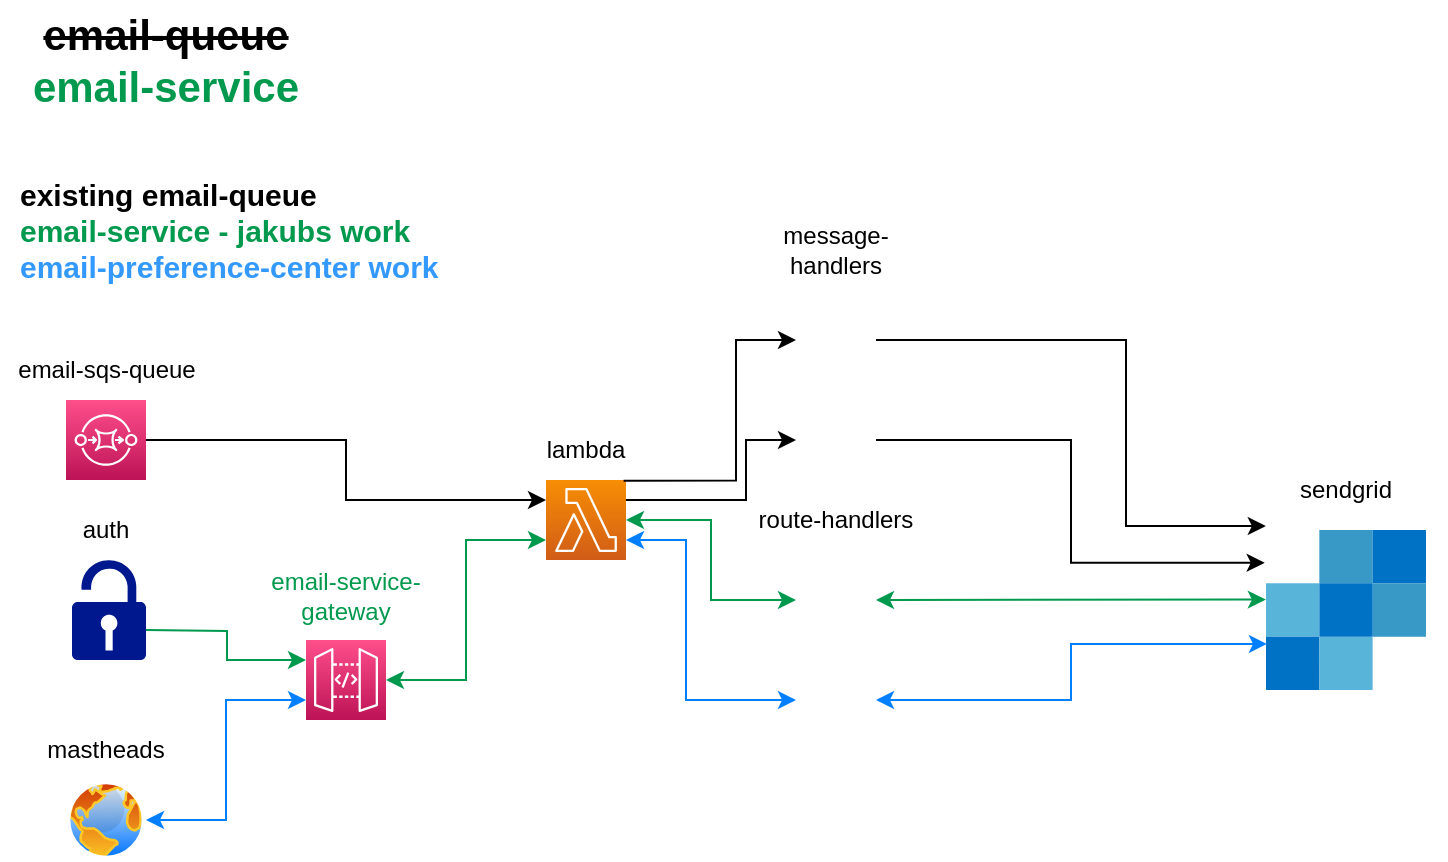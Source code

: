 <mxfile version="19.0.1" type="github">
  <diagram id="DJY0Mr7dxSUuWpH9l4sK" name="Page-1">
    <mxGraphModel dx="1359" dy="764" grid="1" gridSize="10" guides="1" tooltips="1" connect="1" arrows="1" fold="1" page="1" pageScale="1" pageWidth="850" pageHeight="1100" math="0" shadow="0">
      <root>
        <mxCell id="0" />
        <mxCell id="1" parent="0" />
        <mxCell id="3bbdTDh3zmlM17raPETA-1" value="" style="sketch=0;points=[[0,0,0],[0.25,0,0],[0.5,0,0],[0.75,0,0],[1,0,0],[0,1,0],[0.25,1,0],[0.5,1,0],[0.75,1,0],[1,1,0],[0,0.25,0],[0,0.5,0],[0,0.75,0],[1,0.25,0],[1,0.5,0],[1,0.75,0]];outlineConnect=0;fontColor=#232F3E;gradientColor=#FF4F8B;gradientDirection=north;fillColor=#BC1356;strokeColor=#ffffff;dashed=0;verticalLabelPosition=bottom;verticalAlign=top;align=center;html=1;fontSize=12;fontStyle=0;aspect=fixed;shape=mxgraph.aws4.resourceIcon;resIcon=mxgraph.aws4.sqs;" vertex="1" parent="1">
          <mxGeometry x="40" y="360" width="40" height="40" as="geometry" />
        </mxCell>
        <mxCell id="3bbdTDh3zmlM17raPETA-3" value="" style="endArrow=classic;html=1;rounded=0;exitX=1;exitY=0.5;exitDx=0;exitDy=0;exitPerimeter=0;entryX=0;entryY=0.25;entryDx=0;entryDy=0;entryPerimeter=0;edgeStyle=orthogonalEdgeStyle;" edge="1" parent="1" source="3bbdTDh3zmlM17raPETA-1" target="3bbdTDh3zmlM17raPETA-4">
          <mxGeometry width="50" height="50" relative="1" as="geometry">
            <mxPoint x="420" y="490" as="sourcePoint" />
            <mxPoint x="160" y="380" as="targetPoint" />
          </mxGeometry>
        </mxCell>
        <mxCell id="3bbdTDh3zmlM17raPETA-4" value="" style="sketch=0;points=[[0,0,0],[0.25,0,0],[0.5,0,0],[0.75,0,0],[1,0,0],[0,1,0],[0.25,1,0],[0.5,1,0],[0.75,1,0],[1,1,0],[0,0.25,0],[0,0.5,0],[0,0.75,0],[1,0.25,0],[1,0.5,0],[1,0.75,0]];outlineConnect=0;fontColor=#232F3E;gradientColor=#F78E04;gradientDirection=north;fillColor=#D05C17;strokeColor=#ffffff;dashed=0;verticalLabelPosition=bottom;verticalAlign=top;align=center;html=1;fontSize=12;fontStyle=0;aspect=fixed;shape=mxgraph.aws4.resourceIcon;resIcon=mxgraph.aws4.lambda;" vertex="1" parent="1">
          <mxGeometry x="280" y="400" width="40" height="40" as="geometry" />
        </mxCell>
        <mxCell id="3bbdTDh3zmlM17raPETA-5" value="email-sqs-queue" style="text;html=1;strokeColor=none;fillColor=none;align=center;verticalAlign=middle;whiteSpace=wrap;rounded=0;" vertex="1" parent="1">
          <mxGeometry x="7.5" y="330" width="105" height="30" as="geometry" />
        </mxCell>
        <mxCell id="3bbdTDh3zmlM17raPETA-6" value="&lt;strike style=&quot;font-size: 21px;&quot;&gt;email-queue&lt;/strike&gt;&lt;br style=&quot;font-size: 21px;&quot;&gt;&lt;font color=&quot;#00994d&quot; style=&quot;font-size: 21px;&quot;&gt;email-service&lt;/font&gt;" style="text;html=1;strokeColor=none;fillColor=none;align=center;verticalAlign=middle;whiteSpace=wrap;rounded=0;fontSize=21;fontStyle=1" vertex="1" parent="1">
          <mxGeometry x="7.5" y="160" width="163.5" height="60" as="geometry" />
        </mxCell>
        <mxCell id="3bbdTDh3zmlM17raPETA-7" value="" style="sketch=0;points=[[0,0,0],[0.25,0,0],[0.5,0,0],[0.75,0,0],[1,0,0],[0,1,0],[0.25,1,0],[0.5,1,0],[0.75,1,0],[1,1,0],[0,0.25,0],[0,0.5,0],[0,0.75,0],[1,0.25,0],[1,0.5,0],[1,0.75,0]];outlineConnect=0;fontColor=#232F3E;gradientColor=#FF4F8B;gradientDirection=north;fillColor=#BC1356;strokeColor=#ffffff;verticalLabelPosition=bottom;verticalAlign=top;align=center;html=1;fontSize=12;fontStyle=0;aspect=fixed;shape=mxgraph.aws4.resourceIcon;resIcon=mxgraph.aws4.api_gateway;strokeWidth=11;shadow=0;" vertex="1" parent="1">
          <mxGeometry x="160" y="480" width="40" height="40" as="geometry" />
        </mxCell>
        <mxCell id="3bbdTDh3zmlM17raPETA-8" value="" style="sketch=0;aspect=fixed;pointerEvents=1;shadow=0;dashed=0;html=1;strokeColor=none;labelPosition=center;verticalLabelPosition=bottom;verticalAlign=top;align=center;fillColor=#00188D;shape=mxgraph.mscae.enterprise.lock_unlocked;fontColor=#00994D;" vertex="1" parent="1">
          <mxGeometry x="43" y="440" width="37" height="50" as="geometry" />
        </mxCell>
        <mxCell id="3bbdTDh3zmlM17raPETA-9" value="auth" style="text;html=1;strokeColor=none;fillColor=none;align=center;verticalAlign=middle;whiteSpace=wrap;rounded=0;" vertex="1" parent="1">
          <mxGeometry x="15" y="410" width="90" height="30" as="geometry" />
        </mxCell>
        <mxCell id="3bbdTDh3zmlM17raPETA-10" value="&lt;font color=&quot;#00994d&quot;&gt;email-service-gateway&lt;/font&gt;" style="text;html=1;strokeColor=none;fillColor=none;align=center;verticalAlign=middle;whiteSpace=wrap;rounded=0;" vertex="1" parent="1">
          <mxGeometry x="135" y="440" width="90" height="35" as="geometry" />
        </mxCell>
        <mxCell id="3bbdTDh3zmlM17raPETA-11" value="" style="aspect=fixed;perimeter=ellipsePerimeter;html=1;align=center;shadow=0;dashed=0;spacingTop=3;image;image=img/lib/active_directory/internet_globe.svg;sketch=0;fontColor=#00994D;strokeColor=#009900;strokeWidth=11;" vertex="1" parent="1">
          <mxGeometry x="40" y="550" width="40" height="40" as="geometry" />
        </mxCell>
        <mxCell id="3bbdTDh3zmlM17raPETA-12" value="mastheads" style="text;html=1;strokeColor=none;fillColor=none;align=center;verticalAlign=middle;whiteSpace=wrap;rounded=0;" vertex="1" parent="1">
          <mxGeometry x="15" y="520" width="90" height="30" as="geometry" />
        </mxCell>
        <mxCell id="3bbdTDh3zmlM17raPETA-14" value="" style="endArrow=classic;html=1;rounded=0;fontColor=#00994D;entryX=0;entryY=0.25;entryDx=0;entryDy=0;entryPerimeter=0;edgeStyle=orthogonalEdgeStyle;strokeColor=#00994D;" edge="1" parent="1" target="3bbdTDh3zmlM17raPETA-7">
          <mxGeometry width="50" height="50" relative="1" as="geometry">
            <mxPoint x="80" y="475" as="sourcePoint" />
            <mxPoint x="130" y="425" as="targetPoint" />
          </mxGeometry>
        </mxCell>
        <mxCell id="3bbdTDh3zmlM17raPETA-16" value="" style="endArrow=classic;startArrow=classic;html=1;rounded=0;fontColor=#00994D;strokeColor=#007FFF;exitX=1;exitY=0.5;exitDx=0;exitDy=0;entryX=0;entryY=0.75;entryDx=0;entryDy=0;entryPerimeter=0;edgeStyle=orthogonalEdgeStyle;" edge="1" parent="1" source="3bbdTDh3zmlM17raPETA-11" target="3bbdTDh3zmlM17raPETA-7">
          <mxGeometry width="50" height="50" relative="1" as="geometry">
            <mxPoint x="400" y="480" as="sourcePoint" />
            <mxPoint x="450" y="430" as="targetPoint" />
          </mxGeometry>
        </mxCell>
        <mxCell id="3bbdTDh3zmlM17raPETA-17" value="" style="endArrow=classic;startArrow=classic;html=1;rounded=0;fontColor=#00994D;strokeColor=#00994D;exitX=1;exitY=0.5;exitDx=0;exitDy=0;exitPerimeter=0;entryX=0;entryY=0.75;entryDx=0;entryDy=0;entryPerimeter=0;edgeStyle=orthogonalEdgeStyle;" edge="1" parent="1" source="3bbdTDh3zmlM17raPETA-7" target="3bbdTDh3zmlM17raPETA-4">
          <mxGeometry width="50" height="50" relative="1" as="geometry">
            <mxPoint x="400" y="480" as="sourcePoint" />
            <mxPoint x="450" y="430" as="targetPoint" />
          </mxGeometry>
        </mxCell>
        <mxCell id="3bbdTDh3zmlM17raPETA-18" value="" style="shape=image;html=1;verticalAlign=top;verticalLabelPosition=bottom;labelBackgroundColor=#ffffff;imageAspect=0;aspect=fixed;image=https://cdn1.iconfinder.com/data/icons/ionicons-fill-vol-2/512/logo-javascript-128.png;shadow=0;sketch=0;fontSize=21;fontColor=#00994D;strokeColor=#009900;strokeWidth=11;" vertex="1" parent="1">
          <mxGeometry x="405" y="310" width="40" height="40" as="geometry" />
        </mxCell>
        <mxCell id="3bbdTDh3zmlM17raPETA-19" value="lambda" style="text;html=1;strokeColor=none;fillColor=none;align=center;verticalAlign=middle;whiteSpace=wrap;rounded=0;" vertex="1" parent="1">
          <mxGeometry x="255" y="370" width="90" height="30" as="geometry" />
        </mxCell>
        <mxCell id="3bbdTDh3zmlM17raPETA-20" value="" style="shape=image;html=1;verticalAlign=top;verticalLabelPosition=bottom;labelBackgroundColor=#ffffff;imageAspect=0;aspect=fixed;image=https://cdn1.iconfinder.com/data/icons/ionicons-fill-vol-2/512/logo-javascript-128.png;shadow=0;sketch=0;fontSize=21;fontColor=#00994D;strokeColor=#009900;strokeWidth=11;" vertex="1" parent="1">
          <mxGeometry x="405" y="360" width="40" height="40" as="geometry" />
        </mxCell>
        <mxCell id="3bbdTDh3zmlM17raPETA-21" value="" style="shape=image;html=1;verticalAlign=top;verticalLabelPosition=bottom;labelBackgroundColor=#ffffff;imageAspect=0;aspect=fixed;image=https://cdn1.iconfinder.com/data/icons/ionicons-fill-vol-2/512/logo-javascript-128.png;shadow=0;sketch=0;fontSize=21;fontColor=#00994D;strokeColor=#009900;strokeWidth=11;" vertex="1" parent="1">
          <mxGeometry x="405" y="440" width="40" height="40" as="geometry" />
        </mxCell>
        <mxCell id="3bbdTDh3zmlM17raPETA-22" value="" style="shape=image;html=1;verticalAlign=top;verticalLabelPosition=bottom;labelBackgroundColor=#ffffff;imageAspect=0;aspect=fixed;image=https://cdn1.iconfinder.com/data/icons/ionicons-fill-vol-2/512/logo-javascript-128.png;shadow=0;sketch=0;fontSize=21;fontColor=#00994D;strokeColor=#009900;strokeWidth=11;" vertex="1" parent="1">
          <mxGeometry x="405" y="490" width="40" height="40" as="geometry" />
        </mxCell>
        <mxCell id="3bbdTDh3zmlM17raPETA-25" value="" style="sketch=0;aspect=fixed;html=1;points=[];align=center;image;fontSize=12;image=img/lib/mscae/SendGrid_Accounts.svg;shadow=0;fontColor=#00994D;strokeColor=#009900;strokeWidth=11;" vertex="1" parent="1">
          <mxGeometry x="640" y="425" width="80" height="80" as="geometry" />
        </mxCell>
        <mxCell id="3bbdTDh3zmlM17raPETA-26" value="sendgrid" style="text;html=1;strokeColor=none;fillColor=none;align=center;verticalAlign=middle;whiteSpace=wrap;rounded=0;" vertex="1" parent="1">
          <mxGeometry x="630" y="390" width="100" height="30" as="geometry" />
        </mxCell>
        <mxCell id="3bbdTDh3zmlM17raPETA-27" value="message-handlers" style="text;html=1;strokeColor=none;fillColor=none;align=center;verticalAlign=middle;whiteSpace=wrap;rounded=0;" vertex="1" parent="1">
          <mxGeometry x="380" y="270" width="90" height="30" as="geometry" />
        </mxCell>
        <mxCell id="3bbdTDh3zmlM17raPETA-28" value="route-handlers" style="text;html=1;strokeColor=none;fillColor=none;align=center;verticalAlign=middle;whiteSpace=wrap;rounded=0;" vertex="1" parent="1">
          <mxGeometry x="380" y="405" width="90" height="30" as="geometry" />
        </mxCell>
        <mxCell id="3bbdTDh3zmlM17raPETA-29" value="" style="endArrow=classic;html=1;rounded=0;fontSize=21;fontColor=#00994D;strokeColor=#000000;exitX=0.709;exitY=1.011;exitDx=0;exitDy=0;exitPerimeter=0;entryX=0;entryY=0.5;entryDx=0;entryDy=0;edgeStyle=orthogonalEdgeStyle;" edge="1" parent="1" source="3bbdTDh3zmlM17raPETA-19" target="3bbdTDh3zmlM17raPETA-18">
          <mxGeometry width="50" height="50" relative="1" as="geometry">
            <mxPoint x="580" y="380" as="sourcePoint" />
            <mxPoint x="630" y="330" as="targetPoint" />
            <Array as="points">
              <mxPoint x="375" y="400" />
              <mxPoint x="375" y="330" />
            </Array>
          </mxGeometry>
        </mxCell>
        <mxCell id="3bbdTDh3zmlM17raPETA-31" value="" style="endArrow=classic;html=1;rounded=0;fontSize=21;fontColor=#00994D;strokeColor=#000000;exitX=1;exitY=0.25;exitDx=0;exitDy=0;exitPerimeter=0;entryX=0;entryY=0.5;entryDx=0;entryDy=0;edgeStyle=orthogonalEdgeStyle;" edge="1" parent="1" source="3bbdTDh3zmlM17raPETA-4" target="3bbdTDh3zmlM17raPETA-20">
          <mxGeometry width="50" height="50" relative="1" as="geometry">
            <mxPoint x="580" y="390" as="sourcePoint" />
            <mxPoint x="630" y="340" as="targetPoint" />
            <Array as="points">
              <mxPoint x="380" y="410" />
              <mxPoint x="380" y="380" />
            </Array>
          </mxGeometry>
        </mxCell>
        <mxCell id="3bbdTDh3zmlM17raPETA-32" value="" style="endArrow=classic;startArrow=classic;html=1;rounded=0;fontSize=21;fontColor=#00994D;strokeColor=#00994D;exitX=1;exitY=0.5;exitDx=0;exitDy=0;exitPerimeter=0;entryX=0;entryY=0.5;entryDx=0;entryDy=0;edgeStyle=orthogonalEdgeStyle;" edge="1" parent="1" source="3bbdTDh3zmlM17raPETA-4" target="3bbdTDh3zmlM17raPETA-21">
          <mxGeometry width="50" height="50" relative="1" as="geometry">
            <mxPoint x="580" y="390" as="sourcePoint" />
            <mxPoint x="630" y="340" as="targetPoint" />
          </mxGeometry>
        </mxCell>
        <mxCell id="3bbdTDh3zmlM17raPETA-33" value="" style="endArrow=classic;startArrow=classic;html=1;rounded=0;fontSize=21;fontColor=#00994D;strokeColor=#007FFF;exitX=1;exitY=0.75;exitDx=0;exitDy=0;exitPerimeter=0;entryX=0;entryY=0.5;entryDx=0;entryDy=0;edgeStyle=orthogonalEdgeStyle;" edge="1" parent="1" source="3bbdTDh3zmlM17raPETA-4" target="3bbdTDh3zmlM17raPETA-22">
          <mxGeometry width="50" height="50" relative="1" as="geometry">
            <mxPoint x="580" y="390" as="sourcePoint" />
            <mxPoint x="630" y="340" as="targetPoint" />
            <Array as="points">
              <mxPoint x="350" y="430" />
              <mxPoint x="350" y="510" />
            </Array>
          </mxGeometry>
        </mxCell>
        <mxCell id="3bbdTDh3zmlM17raPETA-34" value="" style="endArrow=classic;startArrow=classic;html=1;rounded=0;fontSize=21;fontColor=#00994D;strokeColor=#00994D;entryX=-0.001;entryY=0.435;entryDx=0;entryDy=0;entryPerimeter=0;" edge="1" parent="1" source="3bbdTDh3zmlM17raPETA-21" target="3bbdTDh3zmlM17raPETA-25">
          <mxGeometry width="50" height="50" relative="1" as="geometry">
            <mxPoint x="580" y="390" as="sourcePoint" />
            <mxPoint x="630" y="340" as="targetPoint" />
          </mxGeometry>
        </mxCell>
        <mxCell id="3bbdTDh3zmlM17raPETA-35" value="" style="endArrow=classic;startArrow=classic;html=1;rounded=0;fontSize=21;fontColor=#00994D;strokeColor=#007FFF;exitX=1;exitY=0.5;exitDx=0;exitDy=0;entryX=0.006;entryY=0.712;entryDx=0;entryDy=0;entryPerimeter=0;edgeStyle=orthogonalEdgeStyle;" edge="1" parent="1" source="3bbdTDh3zmlM17raPETA-22" target="3bbdTDh3zmlM17raPETA-25">
          <mxGeometry width="50" height="50" relative="1" as="geometry">
            <mxPoint x="580" y="390" as="sourcePoint" />
            <mxPoint x="630" y="340" as="targetPoint" />
          </mxGeometry>
        </mxCell>
        <mxCell id="3bbdTDh3zmlM17raPETA-38" value="&lt;font style=&quot;font-size: 15px;&quot;&gt;existing email-queue&lt;br&gt;&lt;/font&gt;&lt;font style=&quot;font-size: 15px;&quot;&gt;&lt;font color=&quot;#00994d&quot;&gt;email-service - jakubs work&lt;/font&gt;&lt;br&gt;&lt;font color=&quot;#3399ff&quot;&gt;email-preference-center work&lt;/font&gt;&lt;br&gt;&lt;/font&gt;" style="text;html=1;strokeColor=none;fillColor=none;align=left;verticalAlign=middle;whiteSpace=wrap;rounded=0;fontSize=15;fontStyle=1" vertex="1" parent="1">
          <mxGeometry x="15" y="230" width="280" height="90" as="geometry" />
        </mxCell>
        <mxCell id="3bbdTDh3zmlM17raPETA-39" value="" style="endArrow=classic;html=1;rounded=0;fontSize=15;fontColor=#00994D;strokeColor=#000000;exitX=1;exitY=0.5;exitDx=0;exitDy=0;edgeStyle=orthogonalEdgeStyle;entryX=-0.008;entryY=0.205;entryDx=0;entryDy=0;entryPerimeter=0;" edge="1" parent="1" source="3bbdTDh3zmlM17raPETA-20" target="3bbdTDh3zmlM17raPETA-25">
          <mxGeometry width="50" height="50" relative="1" as="geometry">
            <mxPoint x="610" y="400" as="sourcePoint" />
            <mxPoint x="660" y="350" as="targetPoint" />
          </mxGeometry>
        </mxCell>
        <mxCell id="3bbdTDh3zmlM17raPETA-40" value="" style="endArrow=classic;html=1;rounded=0;fontSize=15;fontColor=#00994D;strokeColor=#000000;exitX=1;exitY=0.5;exitDx=0;exitDy=0;entryX=-0.001;entryY=-0.025;entryDx=0;entryDy=0;entryPerimeter=0;edgeStyle=orthogonalEdgeStyle;" edge="1" parent="1" source="3bbdTDh3zmlM17raPETA-18" target="3bbdTDh3zmlM17raPETA-25">
          <mxGeometry width="50" height="50" relative="1" as="geometry">
            <mxPoint x="610" y="400" as="sourcePoint" />
            <mxPoint x="660" y="350" as="targetPoint" />
            <Array as="points">
              <mxPoint x="570" y="330" />
              <mxPoint x="570" y="423" />
            </Array>
          </mxGeometry>
        </mxCell>
      </root>
    </mxGraphModel>
  </diagram>
</mxfile>
